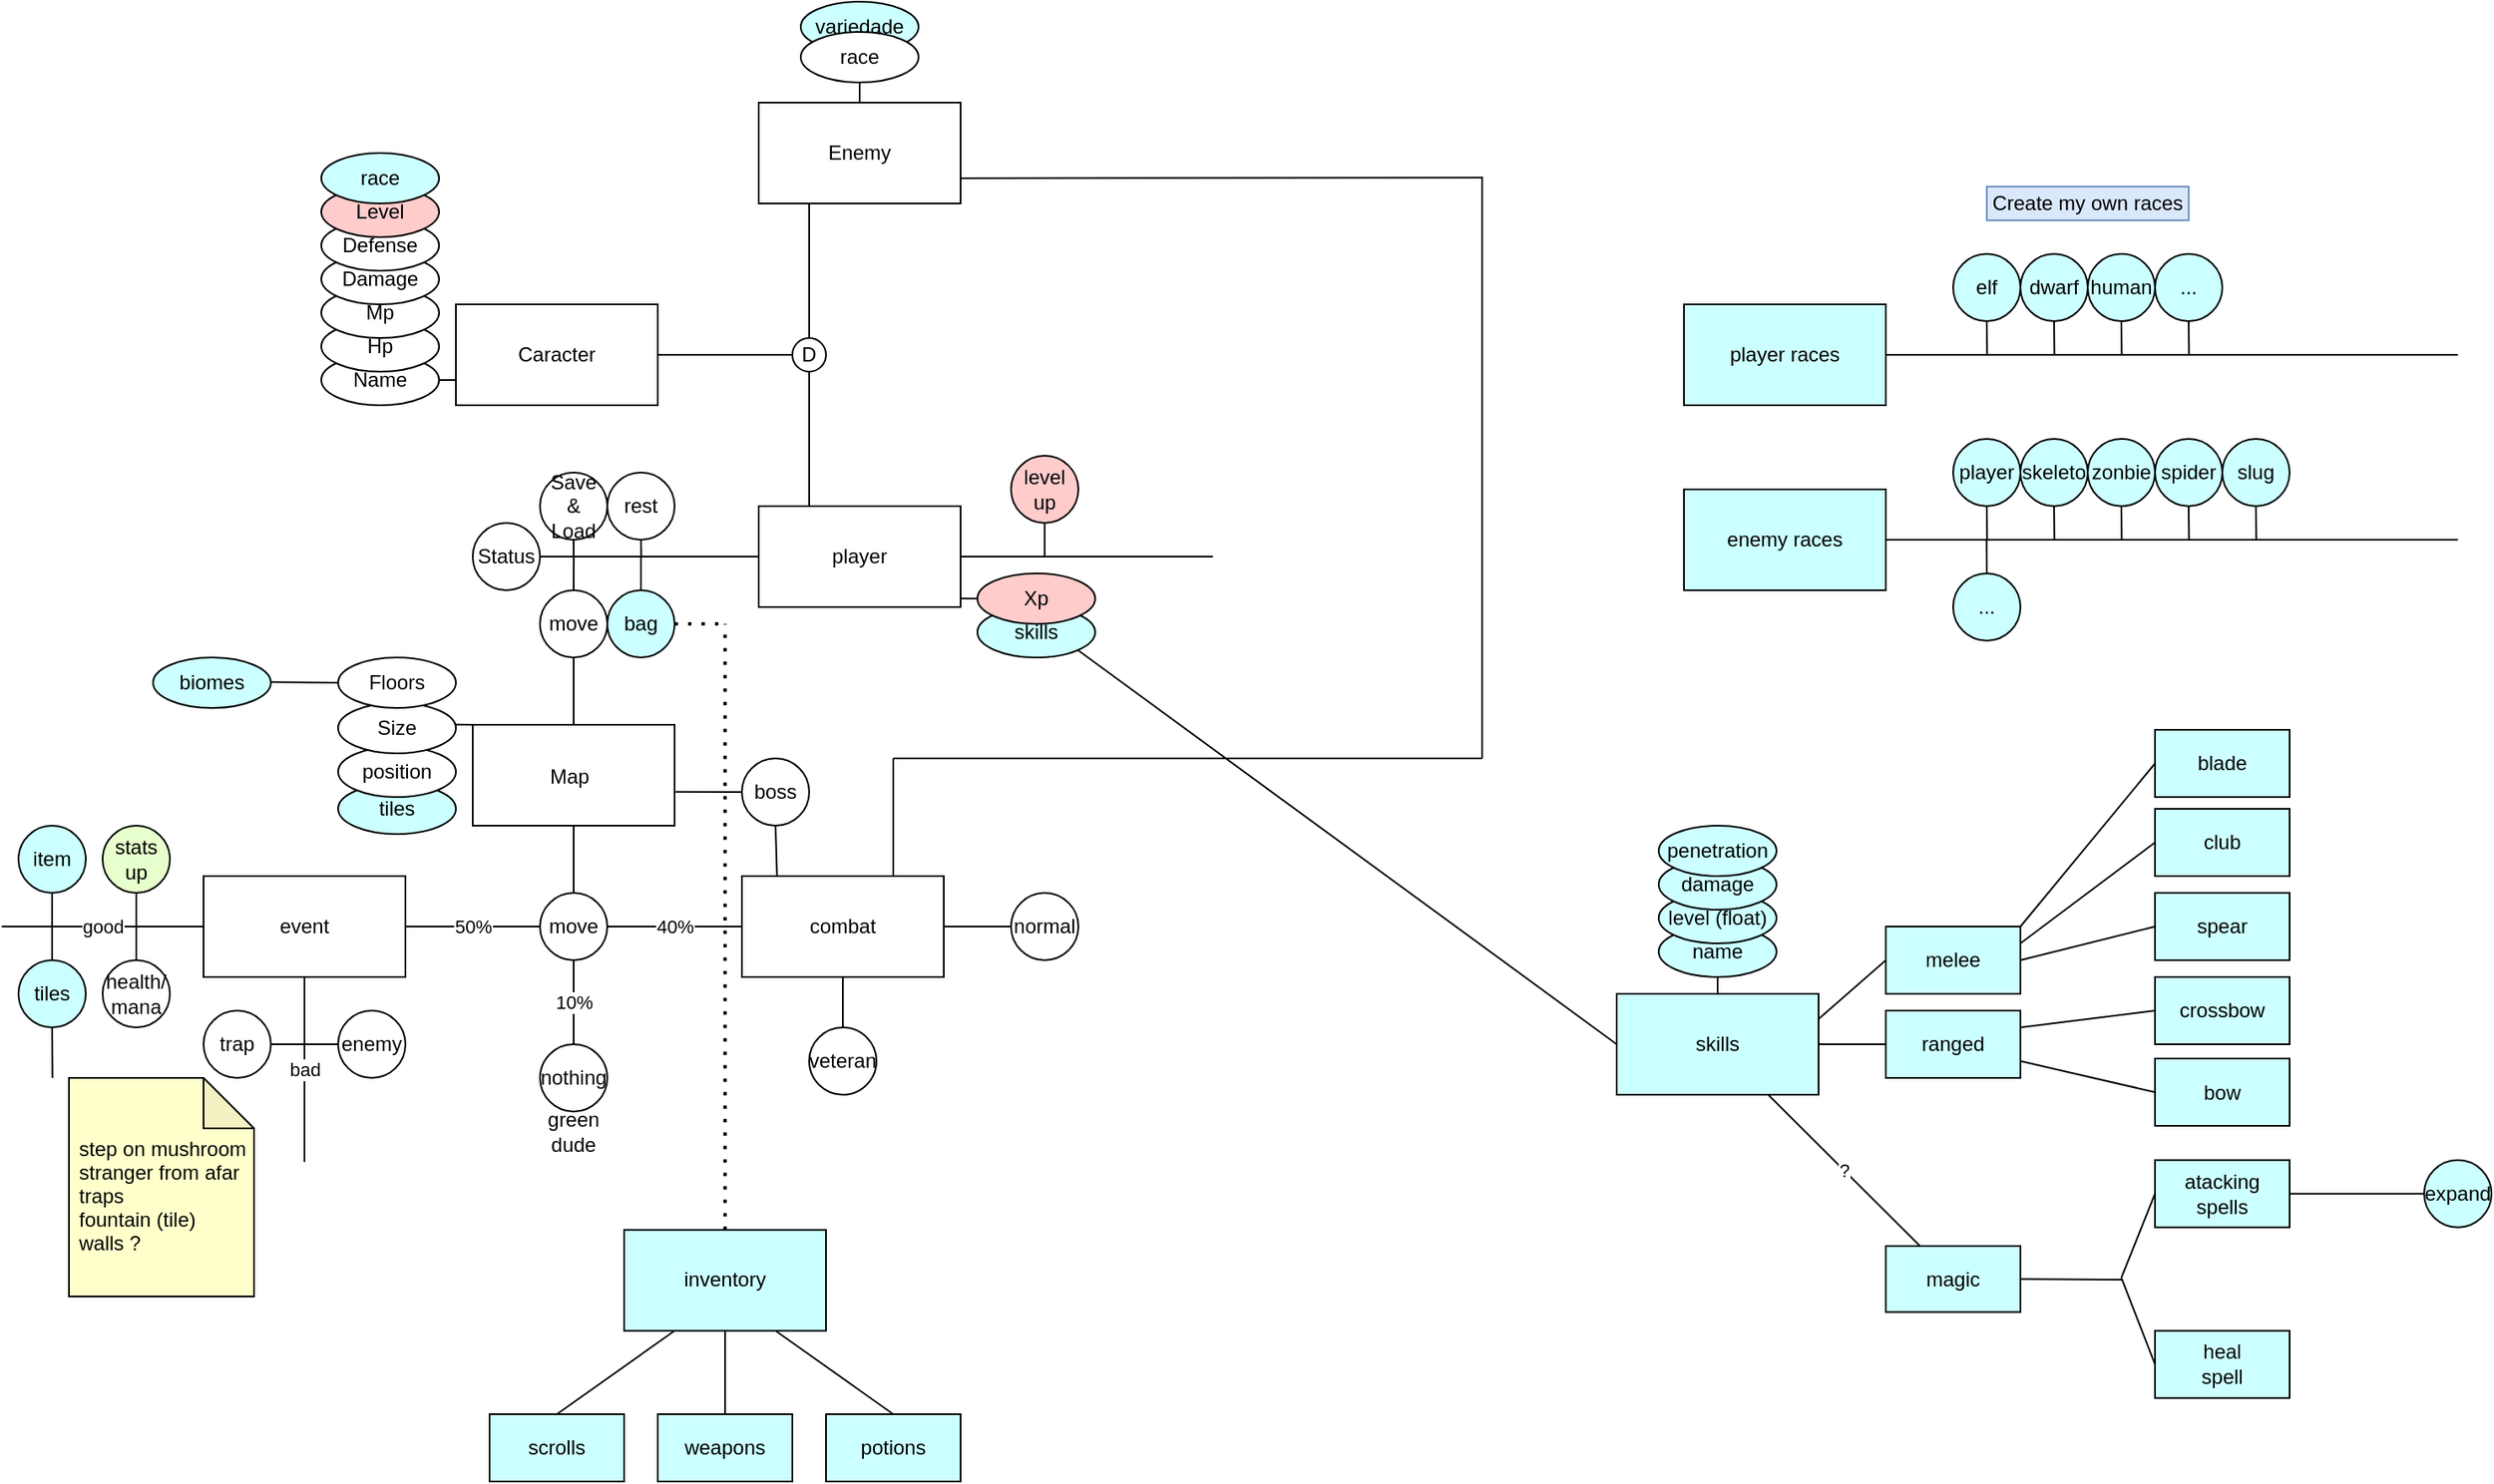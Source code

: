 <mxfile version="14.9.6" type="device"><diagram id="DXDhrIVLfLyt-nP1iU4v" name="Page-1"><mxGraphModel dx="1422" dy="794" grid="1" gridSize="10" guides="1" tooltips="1" connect="1" arrows="1" fold="1" page="1" pageScale="1" pageWidth="850" pageHeight="1100" math="0" shadow="0"><root><mxCell id="0"/><mxCell id="1" parent="0"/><mxCell id="WPtbxYlaDrLTV0jNUOUa-5" style="edgeStyle=none;orthogonalLoop=1;jettySize=auto;html=1;exitX=1;exitY=1;exitDx=0;exitDy=0;endArrow=none;entryX=0;entryY=0.5;entryDx=0;entryDy=0;" parent="1" source="DRmvNPacVwF-bQIL4E8d-129" target="WPtbxYlaDrLTV0jNUOUa-7" edge="1"><mxGeometry relative="1" as="geometry"><mxPoint x="960" y="680" as="targetPoint"/></mxGeometry></mxCell><mxCell id="DRmvNPacVwF-bQIL4E8d-129" value="skills" style="ellipse;whiteSpace=wrap;html=1;fillColor=#CCFFFF;" parent="1" vertex="1"><mxGeometry x="580" y="390" width="70" height="30" as="geometry"/></mxCell><mxCell id="DRmvNPacVwF-bQIL4E8d-124" value="variedade" style="ellipse;whiteSpace=wrap;html=1;fillColor=#CCFFFF;" parent="1" vertex="1"><mxGeometry x="475" y="30" width="70" height="30" as="geometry"/></mxCell><mxCell id="DRmvNPacVwF-bQIL4E8d-110" value="tiles" style="ellipse;whiteSpace=wrap;html=1;fillColor=#CCFFFF;" parent="1" vertex="1"><mxGeometry x="200" y="495" width="70" height="30" as="geometry"/></mxCell><mxCell id="DRmvNPacVwF-bQIL4E8d-126" value="" style="edgeStyle=none;orthogonalLoop=1;jettySize=auto;html=1;endArrow=none;" parent="1" source="DRmvNPacVwF-bQIL4E8d-109" edge="1"><mxGeometry relative="1" as="geometry"><mxPoint x="380" y="360" as="targetPoint"/></mxGeometry></mxCell><mxCell id="DRmvNPacVwF-bQIL4E8d-109" value="bag" style="ellipse;whiteSpace=wrap;html=1;fillColor=#CCFFFF;" parent="1" vertex="1"><mxGeometry x="360" y="380" width="40" height="40" as="geometry"/></mxCell><mxCell id="DRmvNPacVwF-bQIL4E8d-70" value="position" style="ellipse;whiteSpace=wrap;html=1;" parent="1" vertex="1"><mxGeometry x="200" y="473" width="70" height="30" as="geometry"/></mxCell><mxCell id="DRmvNPacVwF-bQIL4E8d-9" style="edgeStyle=none;orthogonalLoop=1;jettySize=auto;html=1;exitX=1;exitY=0.5;exitDx=0;exitDy=0;entryX=0;entryY=0.75;entryDx=0;entryDy=0;endArrow=none;" parent="1" source="DRmvNPacVwF-bQIL4E8d-4" edge="1"><mxGeometry relative="1" as="geometry"><mxPoint x="270" y="255" as="targetPoint"/></mxGeometry></mxCell><mxCell id="DRmvNPacVwF-bQIL4E8d-4" value="Name" style="ellipse;whiteSpace=wrap;html=1;" parent="1" vertex="1"><mxGeometry x="190" y="240" width="70" height="30" as="geometry"/></mxCell><mxCell id="DRmvNPacVwF-bQIL4E8d-11" value="Hp" style="ellipse;whiteSpace=wrap;html=1;" parent="1" vertex="1"><mxGeometry x="190" y="220" width="70" height="30" as="geometry"/></mxCell><mxCell id="DRmvNPacVwF-bQIL4E8d-13" value="Mp" style="ellipse;whiteSpace=wrap;html=1;" parent="1" vertex="1"><mxGeometry x="190" y="200" width="70" height="30" as="geometry"/></mxCell><mxCell id="DRmvNPacVwF-bQIL4E8d-17" value="Damage" style="ellipse;whiteSpace=wrap;html=1;" parent="1" vertex="1"><mxGeometry x="190" y="180" width="70" height="30" as="geometry"/></mxCell><mxCell id="DRmvNPacVwF-bQIL4E8d-25" style="edgeStyle=none;orthogonalLoop=1;jettySize=auto;html=1;exitX=1;exitY=0.5;exitDx=0;exitDy=0;endArrow=none;entryX=0;entryY=0.5;entryDx=0;entryDy=0;" parent="1" target="DRmvNPacVwF-bQIL4E8d-26" edge="1"><mxGeometry relative="1" as="geometry"><mxPoint x="480" y="240" as="targetPoint"/><mxPoint x="390" y="240" as="sourcePoint"/></mxGeometry></mxCell><mxCell id="DRmvNPacVwF-bQIL4E8d-27" style="edgeStyle=none;orthogonalLoop=1;jettySize=auto;html=1;exitX=0.5;exitY=1;exitDx=0;exitDy=0;entryX=0.25;entryY=0;entryDx=0;entryDy=0;endArrow=none;" parent="1" source="DRmvNPacVwF-bQIL4E8d-26" edge="1"><mxGeometry relative="1" as="geometry"><mxPoint x="480" y="330" as="targetPoint"/></mxGeometry></mxCell><mxCell id="DRmvNPacVwF-bQIL4E8d-28" style="edgeStyle=none;orthogonalLoop=1;jettySize=auto;html=1;exitX=0.5;exitY=0;exitDx=0;exitDy=0;entryX=0.25;entryY=1;entryDx=0;entryDy=0;endArrow=none;" parent="1" source="DRmvNPacVwF-bQIL4E8d-26" edge="1"><mxGeometry relative="1" as="geometry"><mxPoint x="480" y="150" as="targetPoint"/></mxGeometry></mxCell><mxCell id="DRmvNPacVwF-bQIL4E8d-26" value="D" style="ellipse;whiteSpace=wrap;html=1;" parent="1" vertex="1"><mxGeometry x="470" y="230" width="20" height="20" as="geometry"/></mxCell><mxCell id="DRmvNPacVwF-bQIL4E8d-43" style="edgeStyle=none;orthogonalLoop=1;jettySize=auto;html=1;exitX=0;exitY=0;exitDx=0;exitDy=0;entryX=0.996;entryY=0.463;entryDx=0;entryDy=0;entryPerimeter=0;endArrow=none;" parent="1" source="DRmvNPacVwF-bQIL4E8d-30" edge="1"><mxGeometry relative="1" as="geometry"><mxPoint x="269.72" y="459.89" as="targetPoint"/></mxGeometry></mxCell><mxCell id="DRmvNPacVwF-bQIL4E8d-30" value="" style="rounded=0;whiteSpace=wrap;html=1;" parent="1" vertex="1"><mxGeometry x="280" y="460" width="120" height="60" as="geometry"/></mxCell><mxCell id="DRmvNPacVwF-bQIL4E8d-31" value="Map" style="text;strokeColor=none;fillColor=none;align=left;verticalAlign=top;spacingLeft=4;spacingRight=4;overflow=hidden;rotatable=0;points=[[0,0.5],[1,0.5]];portConstraint=eastwest;" parent="1" vertex="1"><mxGeometry x="320" y="477" width="40" height="26" as="geometry"/></mxCell><mxCell id="DRmvNPacVwF-bQIL4E8d-48" style="edgeStyle=none;orthogonalLoop=1;jettySize=auto;html=1;exitX=1;exitY=0.5;exitDx=0;exitDy=0;entryX=0;entryY=0.5;entryDx=0;entryDy=0;endArrow=none;" parent="1" edge="1"><mxGeometry relative="1" as="geometry"><mxPoint x="320" y="360" as="sourcePoint"/><mxPoint x="450" y="360" as="targetPoint"/></mxGeometry></mxCell><mxCell id="DRmvNPacVwF-bQIL4E8d-53" style="edgeStyle=none;orthogonalLoop=1;jettySize=auto;html=1;exitX=0.5;exitY=1;exitDx=0;exitDy=0;endArrow=none;" parent="1" source="DRmvNPacVwF-bQIL4E8d-52" edge="1"><mxGeometry relative="1" as="geometry"><mxPoint x="339.977" y="360" as="targetPoint"/></mxGeometry></mxCell><mxCell id="DRmvNPacVwF-bQIL4E8d-52" value="Save &amp;amp; Load" style="ellipse;whiteSpace=wrap;html=1;aspect=fixed;" parent="1" vertex="1"><mxGeometry x="320" y="310" width="40" height="40" as="geometry"/></mxCell><mxCell id="DRmvNPacVwF-bQIL4E8d-57" style="edgeStyle=none;orthogonalLoop=1;jettySize=auto;html=1;exitX=0.5;exitY=1;exitDx=0;exitDy=0;endArrow=none;" parent="1" source="DRmvNPacVwF-bQIL4E8d-55" edge="1"><mxGeometry relative="1" as="geometry"><mxPoint x="380.2" y="360" as="targetPoint"/></mxGeometry></mxCell><mxCell id="DRmvNPacVwF-bQIL4E8d-55" value="rest" style="ellipse;whiteSpace=wrap;html=1;aspect=fixed;" parent="1" vertex="1"><mxGeometry x="360" y="310" width="40" height="40" as="geometry"/></mxCell><mxCell id="DRmvNPacVwF-bQIL4E8d-58" value="Defense" style="ellipse;whiteSpace=wrap;html=1;" parent="1" vertex="1"><mxGeometry x="190" y="160" width="70" height="30" as="geometry"/></mxCell><mxCell id="DRmvNPacVwF-bQIL4E8d-62" value="Level" style="ellipse;whiteSpace=wrap;html=1;fillColor=#FFCCCC;" parent="1" vertex="1"><mxGeometry x="190" y="140" width="70" height="30" as="geometry"/></mxCell><mxCell id="DRmvNPacVwF-bQIL4E8d-63" value="Caracter" style="rounded=0;whiteSpace=wrap;html=1;" parent="1" vertex="1"><mxGeometry x="270" y="210" width="120" height="60" as="geometry"/></mxCell><mxCell id="DRmvNPacVwF-bQIL4E8d-105" style="edgeStyle=none;orthogonalLoop=1;jettySize=auto;html=1;exitX=1;exitY=0.75;exitDx=0;exitDy=0;endArrow=none;" parent="1" source="DRmvNPacVwF-bQIL4E8d-64" edge="1"><mxGeometry relative="1" as="geometry"><mxPoint x="880" y="134.667" as="targetPoint"/></mxGeometry></mxCell><mxCell id="DRmvNPacVwF-bQIL4E8d-64" value="Enemy" style="rounded=0;whiteSpace=wrap;html=1;" parent="1" vertex="1"><mxGeometry x="450" y="90" width="120" height="60" as="geometry"/></mxCell><mxCell id="DRmvNPacVwF-bQIL4E8d-75" style="edgeStyle=none;orthogonalLoop=1;jettySize=auto;html=1;exitX=1;exitY=0.5;exitDx=0;exitDy=0;endArrow=none;" parent="1" source="DRmvNPacVwF-bQIL4E8d-65" edge="1"><mxGeometry relative="1" as="geometry"><mxPoint x="720" y="359.98" as="targetPoint"/></mxGeometry></mxCell><mxCell id="DRmvNPacVwF-bQIL4E8d-65" value="player" style="rounded=0;whiteSpace=wrap;html=1;" parent="1" vertex="1"><mxGeometry x="450" y="330" width="120" height="60" as="geometry"/></mxCell><mxCell id="DRmvNPacVwF-bQIL4E8d-74" style="edgeStyle=none;orthogonalLoop=1;jettySize=auto;html=1;exitX=0;exitY=0.5;exitDx=0;exitDy=0;entryX=0.997;entryY=0.914;entryDx=0;entryDy=0;entryPerimeter=0;endArrow=none;" parent="1" source="DRmvNPacVwF-bQIL4E8d-66" target="DRmvNPacVwF-bQIL4E8d-65" edge="1"><mxGeometry relative="1" as="geometry"/></mxCell><mxCell id="DRmvNPacVwF-bQIL4E8d-66" value="Xp" style="ellipse;whiteSpace=wrap;html=1;fillColor=#FFCCCC;" parent="1" vertex="1"><mxGeometry x="580" y="370" width="70" height="30" as="geometry"/></mxCell><mxCell id="DRmvNPacVwF-bQIL4E8d-67" value="Status" style="ellipse;whiteSpace=wrap;html=1;aspect=fixed;" parent="1" vertex="1"><mxGeometry x="280" y="340" width="40" height="40" as="geometry"/></mxCell><mxCell id="DRmvNPacVwF-bQIL4E8d-68" value="Size" style="ellipse;whiteSpace=wrap;html=1;" parent="1" vertex="1"><mxGeometry x="200" y="447" width="70" height="30" as="geometry"/></mxCell><mxCell id="DRmvNPacVwF-bQIL4E8d-127" style="edgeStyle=none;orthogonalLoop=1;jettySize=auto;html=1;exitX=0;exitY=0.5;exitDx=0;exitDy=0;endArrow=none;" parent="1" source="DRmvNPacVwF-bQIL4E8d-69" edge="1"><mxGeometry relative="1" as="geometry"><mxPoint x="160" y="434.667" as="targetPoint"/></mxGeometry></mxCell><mxCell id="DRmvNPacVwF-bQIL4E8d-69" value="Floors&lt;span style=&quot;color: rgba(0 , 0 , 0 , 0) ; font-family: monospace ; font-size: 0px&quot;&gt;%3CmxGraphModel%3E%3Croot%3E%3CmxCell%20id%3D%220%22%2F%3E%3CmxCell%20id%3D%221%22%20parent%3D%220%22%2F%3E%3CmxCell%20id%3D%222%22%20value%3D%22Size%22%20style%3D%22ellipse%3BwhiteSpace%3Dwrap%3Bhtml%3D1%3B%22%20vertex%3D%221%22%20parent%3D%221%22%3E%3CmxGeometry%20x%3D%22330%22%20y%3D%22517%22%20width%3D%2270%22%20height%3D%2230%22%20as%3D%22geometry%22%2F%3E%3C%2FmxCell%3E%3C%2Froot%3E%3C%2FmxGraphModel%3E&lt;/span&gt;" style="ellipse;whiteSpace=wrap;html=1;" parent="1" vertex="1"><mxGeometry x="200" y="420" width="70" height="30" as="geometry"/></mxCell><mxCell id="DRmvNPacVwF-bQIL4E8d-73" style="edgeStyle=none;orthogonalLoop=1;jettySize=auto;html=1;exitX=0.5;exitY=1;exitDx=0;exitDy=0;endArrow=none;" parent="1" source="DRmvNPacVwF-bQIL4E8d-71" edge="1"><mxGeometry relative="1" as="geometry"><mxPoint x="620" y="360" as="targetPoint"/></mxGeometry></mxCell><mxCell id="DRmvNPacVwF-bQIL4E8d-71" value="level up" style="ellipse;whiteSpace=wrap;html=1;aspect=fixed;fillColor=#FFCCCC;" parent="1" vertex="1"><mxGeometry x="600" y="300" width="40" height="40" as="geometry"/></mxCell><mxCell id="DRmvNPacVwF-bQIL4E8d-77" style="edgeStyle=none;orthogonalLoop=1;jettySize=auto;html=1;exitX=0.5;exitY=0;exitDx=0;exitDy=0;endArrow=none;" parent="1" source="DRmvNPacVwF-bQIL4E8d-76" edge="1"><mxGeometry relative="1" as="geometry"><mxPoint x="340.065" y="360.0" as="targetPoint"/></mxGeometry></mxCell><mxCell id="DRmvNPacVwF-bQIL4E8d-78" style="edgeStyle=none;orthogonalLoop=1;jettySize=auto;html=1;exitX=0.5;exitY=1;exitDx=0;exitDy=0;entryX=0.5;entryY=0;entryDx=0;entryDy=0;endArrow=none;" parent="1" source="DRmvNPacVwF-bQIL4E8d-76" target="DRmvNPacVwF-bQIL4E8d-30" edge="1"><mxGeometry relative="1" as="geometry"/></mxCell><mxCell id="DRmvNPacVwF-bQIL4E8d-76" value="move" style="ellipse;whiteSpace=wrap;html=1;aspect=fixed;" parent="1" vertex="1"><mxGeometry x="320" y="380" width="40" height="40" as="geometry"/></mxCell><mxCell id="DRmvNPacVwF-bQIL4E8d-81" style="edgeStyle=none;orthogonalLoop=1;jettySize=auto;html=1;exitX=0.5;exitY=0;exitDx=0;exitDy=0;entryX=0.5;entryY=1;entryDx=0;entryDy=0;endArrow=none;" parent="1" source="DRmvNPacVwF-bQIL4E8d-79" target="DRmvNPacVwF-bQIL4E8d-30" edge="1"><mxGeometry relative="1" as="geometry"/></mxCell><mxCell id="DRmvNPacVwF-bQIL4E8d-82" value="50%" style="edgeStyle=none;orthogonalLoop=1;jettySize=auto;html=1;exitX=0;exitY=0.5;exitDx=0;exitDy=0;endArrow=none;" parent="1" source="DRmvNPacVwF-bQIL4E8d-79" target="DRmvNPacVwF-bQIL4E8d-83" edge="1"><mxGeometry relative="1" as="geometry"><mxPoint x="240.0" y="580.095" as="targetPoint"/></mxGeometry></mxCell><mxCell id="DRmvNPacVwF-bQIL4E8d-85" value="40%" style="edgeStyle=none;orthogonalLoop=1;jettySize=auto;html=1;exitX=1;exitY=0.5;exitDx=0;exitDy=0;entryX=0;entryY=0.5;entryDx=0;entryDy=0;endArrow=none;" parent="1" source="DRmvNPacVwF-bQIL4E8d-79" target="DRmvNPacVwF-bQIL4E8d-84" edge="1"><mxGeometry relative="1" as="geometry"/></mxCell><mxCell id="DRmvNPacVwF-bQIL4E8d-79" value="move" style="ellipse;whiteSpace=wrap;html=1;aspect=fixed;" parent="1" vertex="1"><mxGeometry x="320" y="560" width="40" height="40" as="geometry"/></mxCell><mxCell id="DRmvNPacVwF-bQIL4E8d-87" value="good" style="edgeStyle=none;orthogonalLoop=1;jettySize=auto;html=1;exitX=0;exitY=0.5;exitDx=0;exitDy=0;endArrow=none;" parent="1" source="DRmvNPacVwF-bQIL4E8d-83" edge="1"><mxGeometry relative="1" as="geometry"><mxPoint y="580" as="targetPoint"/></mxGeometry></mxCell><mxCell id="DRmvNPacVwF-bQIL4E8d-88" value="bad" style="edgeStyle=none;orthogonalLoop=1;jettySize=auto;html=1;exitX=0.5;exitY=1;exitDx=0;exitDy=0;endArrow=none;" parent="1" source="DRmvNPacVwF-bQIL4E8d-83" edge="1"><mxGeometry relative="1" as="geometry"><mxPoint x="180" y="720" as="targetPoint"/></mxGeometry></mxCell><mxCell id="DRmvNPacVwF-bQIL4E8d-83" value="event" style="rounded=0;whiteSpace=wrap;html=1;" parent="1" vertex="1"><mxGeometry x="120.0" y="549.995" width="120" height="60" as="geometry"/></mxCell><mxCell id="DRmvNPacVwF-bQIL4E8d-106" style="edgeStyle=none;orthogonalLoop=1;jettySize=auto;html=1;exitX=0.75;exitY=0;exitDx=0;exitDy=0;endArrow=none;" parent="1" source="DRmvNPacVwF-bQIL4E8d-84" edge="1"><mxGeometry relative="1" as="geometry"><mxPoint x="530" y="480" as="targetPoint"/></mxGeometry></mxCell><mxCell id="DRmvNPacVwF-bQIL4E8d-84" value="combat" style="rounded=0;whiteSpace=wrap;html=1;" parent="1" vertex="1"><mxGeometry x="440" y="550" width="120" height="60" as="geometry"/></mxCell><mxCell id="DRmvNPacVwF-bQIL4E8d-89" style="edgeStyle=none;orthogonalLoop=1;jettySize=auto;html=1;exitX=0.5;exitY=1;exitDx=0;exitDy=0;endArrow=none;" parent="1" source="DRmvNPacVwF-bQIL4E8d-86" edge="1"><mxGeometry relative="1" as="geometry"><mxPoint x="80" y="580" as="targetPoint"/></mxGeometry></mxCell><mxCell id="DRmvNPacVwF-bQIL4E8d-86" value="stats up" style="ellipse;whiteSpace=wrap;html=1;aspect=fixed;fillColor=#E6FFCC;" parent="1" vertex="1"><mxGeometry x="60" y="520" width="40" height="40" as="geometry"/></mxCell><mxCell id="DRmvNPacVwF-bQIL4E8d-91" style="edgeStyle=none;orthogonalLoop=1;jettySize=auto;html=1;exitX=1;exitY=0.5;exitDx=0;exitDy=0;endArrow=none;" parent="1" source="DRmvNPacVwF-bQIL4E8d-90" edge="1"><mxGeometry relative="1" as="geometry"><mxPoint x="180" y="650" as="targetPoint"/></mxGeometry></mxCell><mxCell id="DRmvNPacVwF-bQIL4E8d-90" value="trap" style="ellipse;whiteSpace=wrap;html=1;aspect=fixed;" parent="1" vertex="1"><mxGeometry x="120" y="630" width="40" height="40" as="geometry"/></mxCell><mxCell id="DRmvNPacVwF-bQIL4E8d-93" value="" style="edgeStyle=none;orthogonalLoop=1;jettySize=auto;html=1;endArrow=none;" parent="1" source="DRmvNPacVwF-bQIL4E8d-92" target="DRmvNPacVwF-bQIL4E8d-90" edge="1"><mxGeometry relative="1" as="geometry"/></mxCell><mxCell id="DRmvNPacVwF-bQIL4E8d-92" value="enemy" style="ellipse;whiteSpace=wrap;html=1;aspect=fixed;" parent="1" vertex="1"><mxGeometry x="200" y="630" width="40" height="40" as="geometry"/></mxCell><mxCell id="DRmvNPacVwF-bQIL4E8d-98" value="" style="edgeStyle=none;orthogonalLoop=1;jettySize=auto;html=1;endArrow=none;" parent="1" source="DRmvNPacVwF-bQIL4E8d-97" target="DRmvNPacVwF-bQIL4E8d-86" edge="1"><mxGeometry relative="1" as="geometry"/></mxCell><mxCell id="DRmvNPacVwF-bQIL4E8d-97" value="health/ mana" style="ellipse;whiteSpace=wrap;html=1;aspect=fixed;" parent="1" vertex="1"><mxGeometry x="60" y="600" width="40" height="40" as="geometry"/></mxCell><mxCell id="DRmvNPacVwF-bQIL4E8d-100" value="" style="edgeStyle=none;orthogonalLoop=1;jettySize=auto;html=1;endArrow=none;" parent="1" source="DRmvNPacVwF-bQIL4E8d-99" target="DRmvNPacVwF-bQIL4E8d-84" edge="1"><mxGeometry relative="1" as="geometry"/></mxCell><mxCell id="DRmvNPacVwF-bQIL4E8d-99" value="normal" style="ellipse;whiteSpace=wrap;html=1;aspect=fixed;" parent="1" vertex="1"><mxGeometry x="600" y="560" width="40" height="40" as="geometry"/></mxCell><mxCell id="DRmvNPacVwF-bQIL4E8d-102" value="" style="edgeStyle=none;orthogonalLoop=1;jettySize=auto;html=1;endArrow=none;" parent="1" source="DRmvNPacVwF-bQIL4E8d-101" target="DRmvNPacVwF-bQIL4E8d-84" edge="1"><mxGeometry relative="1" as="geometry"/></mxCell><mxCell id="DRmvNPacVwF-bQIL4E8d-101" value="veteran" style="ellipse;whiteSpace=wrap;html=1;aspect=fixed;" parent="1" vertex="1"><mxGeometry x="480" y="640" width="40" height="40" as="geometry"/></mxCell><mxCell id="DRmvNPacVwF-bQIL4E8d-104" value="" style="edgeStyle=none;orthogonalLoop=1;jettySize=auto;html=1;endArrow=none;entryX=1.005;entryY=0.664;entryDx=0;entryDy=0;entryPerimeter=0;" parent="1" source="DRmvNPacVwF-bQIL4E8d-103" target="DRmvNPacVwF-bQIL4E8d-30" edge="1"><mxGeometry relative="1" as="geometry"/></mxCell><mxCell id="DRmvNPacVwF-bQIL4E8d-123" style="edgeStyle=none;orthogonalLoop=1;jettySize=auto;html=1;exitX=0.5;exitY=1;exitDx=0;exitDy=0;entryX=0.174;entryY=0.008;entryDx=0;entryDy=0;entryPerimeter=0;endArrow=none;" parent="1" source="DRmvNPacVwF-bQIL4E8d-103" target="DRmvNPacVwF-bQIL4E8d-84" edge="1"><mxGeometry relative="1" as="geometry"/></mxCell><mxCell id="DRmvNPacVwF-bQIL4E8d-103" value="boss" style="ellipse;whiteSpace=wrap;html=1;aspect=fixed;" parent="1" vertex="1"><mxGeometry x="440" y="480" width="40" height="40" as="geometry"/></mxCell><mxCell id="DRmvNPacVwF-bQIL4E8d-107" style="edgeStyle=none;orthogonalLoop=1;jettySize=auto;html=1;endArrow=none;" parent="1" edge="1"><mxGeometry relative="1" as="geometry"><mxPoint x="530" y="480" as="targetPoint"/><mxPoint x="880" y="480" as="sourcePoint"/></mxGeometry></mxCell><mxCell id="DRmvNPacVwF-bQIL4E8d-108" value="" style="endArrow=none;html=1;" parent="1" edge="1"><mxGeometry width="50" height="50" relative="1" as="geometry"><mxPoint x="880" y="480" as="sourcePoint"/><mxPoint x="880" y="134" as="targetPoint"/></mxGeometry></mxCell><mxCell id="DRmvNPacVwF-bQIL4E8d-112" value="" style="edgeStyle=none;orthogonalLoop=1;jettySize=auto;html=1;endArrow=none;" parent="1" source="DRmvNPacVwF-bQIL4E8d-111" target="DRmvNPacVwF-bQIL4E8d-64" edge="1"><mxGeometry relative="1" as="geometry"/></mxCell><mxCell id="DRmvNPacVwF-bQIL4E8d-111" value="race" style="ellipse;whiteSpace=wrap;html=1;" parent="1" vertex="1"><mxGeometry x="475" y="48" width="70" height="30" as="geometry"/></mxCell><mxCell id="DRmvNPacVwF-bQIL4E8d-114" value="race" style="ellipse;whiteSpace=wrap;html=1;fillColor=#CCFFFF;" parent="1" vertex="1"><mxGeometry x="190" y="120" width="70" height="30" as="geometry"/></mxCell><mxCell id="DRmvNPacVwF-bQIL4E8d-116" style="edgeStyle=none;orthogonalLoop=1;jettySize=auto;html=1;exitX=0.5;exitY=1;exitDx=0;exitDy=0;endArrow=none;" parent="1" source="DRmvNPacVwF-bQIL4E8d-115" edge="1"><mxGeometry relative="1" as="geometry"><mxPoint x="29.952" y="580" as="targetPoint"/></mxGeometry></mxCell><mxCell id="DRmvNPacVwF-bQIL4E8d-115" value="item" style="ellipse;whiteSpace=wrap;html=1;aspect=fixed;fillColor=#CCFFFF;" parent="1" vertex="1"><mxGeometry x="10" y="520" width="40" height="40" as="geometry"/></mxCell><mxCell id="DRmvNPacVwF-bQIL4E8d-118" value="" style="edgeStyle=none;orthogonalLoop=1;jettySize=auto;html=1;endArrow=none;" parent="1" source="DRmvNPacVwF-bQIL4E8d-117" target="DRmvNPacVwF-bQIL4E8d-115" edge="1"><mxGeometry relative="1" as="geometry"/></mxCell><mxCell id="DRmvNPacVwF-bQIL4E8d-119" style="edgeStyle=none;orthogonalLoop=1;jettySize=auto;html=1;exitX=0.5;exitY=1;exitDx=0;exitDy=0;endArrow=none;" parent="1" source="DRmvNPacVwF-bQIL4E8d-117" edge="1"><mxGeometry relative="1" as="geometry"><mxPoint x="30.207" y="670" as="targetPoint"/></mxGeometry></mxCell><mxCell id="DRmvNPacVwF-bQIL4E8d-117" value="tiles" style="ellipse;whiteSpace=wrap;html=1;aspect=fixed;fillColor=#CCFFFF;" parent="1" vertex="1"><mxGeometry x="10" y="600" width="40" height="40" as="geometry"/></mxCell><mxCell id="DRmvNPacVwF-bQIL4E8d-122" value="10%" style="edgeStyle=none;orthogonalLoop=1;jettySize=auto;html=1;endArrow=none;exitX=0.5;exitY=0;exitDx=0;exitDy=0;" parent="1" source="DRmvNPacVwF-bQIL4E8d-121" target="DRmvNPacVwF-bQIL4E8d-79" edge="1"><mxGeometry relative="1" as="geometry"><mxPoint x="360" y="640" as="sourcePoint"/></mxGeometry></mxCell><mxCell id="DRmvNPacVwF-bQIL4E8d-121" value="nothing" style="ellipse;whiteSpace=wrap;html=1;aspect=fixed;" parent="1" vertex="1"><mxGeometry x="320" y="650" width="40" height="40" as="geometry"/></mxCell><mxCell id="DRmvNPacVwF-bQIL4E8d-128" value="biomes" style="ellipse;whiteSpace=wrap;html=1;fillColor=#CCFFFF;" parent="1" vertex="1"><mxGeometry x="90" y="420" width="70" height="30" as="geometry"/></mxCell><mxCell id="DRmvNPacVwF-bQIL4E8d-131" style="edgeStyle=none;orthogonalLoop=1;jettySize=auto;html=1;exitX=1;exitY=0.5;exitDx=0;exitDy=0;endArrow=none;fillColor=#CCFFFF;" parent="1" source="DRmvNPacVwF-bQIL4E8d-130" edge="1"><mxGeometry relative="1" as="geometry"><mxPoint x="1460" y="240" as="targetPoint"/></mxGeometry></mxCell><mxCell id="DRmvNPacVwF-bQIL4E8d-130" value="player races" style="rounded=0;whiteSpace=wrap;html=1;fillColor=#CCFFFF;" parent="1" vertex="1"><mxGeometry x="1000" y="210" width="120" height="60" as="geometry"/></mxCell><mxCell id="DRmvNPacVwF-bQIL4E8d-133" style="edgeStyle=none;orthogonalLoop=1;jettySize=auto;html=1;exitX=0.5;exitY=1;exitDx=0;exitDy=0;endArrow=none;fillColor=#CCFFFF;" parent="1" source="DRmvNPacVwF-bQIL4E8d-132" edge="1"><mxGeometry relative="1" as="geometry"><mxPoint x="1180.2" y="240" as="targetPoint"/></mxGeometry></mxCell><mxCell id="DRmvNPacVwF-bQIL4E8d-132" value="elf" style="ellipse;whiteSpace=wrap;html=1;aspect=fixed;fillColor=#CCFFFF;" parent="1" vertex="1"><mxGeometry x="1160" y="180" width="40" height="40" as="geometry"/></mxCell><mxCell id="DRmvNPacVwF-bQIL4E8d-134" style="edgeStyle=none;orthogonalLoop=1;jettySize=auto;html=1;exitX=0.5;exitY=1;exitDx=0;exitDy=0;endArrow=none;fillColor=#CCFFFF;" parent="1" source="DRmvNPacVwF-bQIL4E8d-135" edge="1"><mxGeometry relative="1" as="geometry"><mxPoint x="1220.2" y="240" as="targetPoint"/></mxGeometry></mxCell><mxCell id="DRmvNPacVwF-bQIL4E8d-135" value="dwarf" style="ellipse;whiteSpace=wrap;html=1;aspect=fixed;fillColor=#CCFFFF;" parent="1" vertex="1"><mxGeometry x="1200" y="180" width="40" height="40" as="geometry"/></mxCell><mxCell id="DRmvNPacVwF-bQIL4E8d-136" style="edgeStyle=none;orthogonalLoop=1;jettySize=auto;html=1;exitX=0.5;exitY=1;exitDx=0;exitDy=0;endArrow=none;fillColor=#CCFFFF;" parent="1" source="DRmvNPacVwF-bQIL4E8d-137" edge="1"><mxGeometry relative="1" as="geometry"><mxPoint x="1260.2" y="240" as="targetPoint"/></mxGeometry></mxCell><mxCell id="DRmvNPacVwF-bQIL4E8d-137" value="human" style="ellipse;whiteSpace=wrap;html=1;aspect=fixed;fillColor=#CCFFFF;" parent="1" vertex="1"><mxGeometry x="1240" y="180" width="40" height="40" as="geometry"/></mxCell><mxCell id="DRmvNPacVwF-bQIL4E8d-138" style="edgeStyle=none;orthogonalLoop=1;jettySize=auto;html=1;exitX=0.5;exitY=1;exitDx=0;exitDy=0;endArrow=none;fillColor=#CCFFFF;" parent="1" source="DRmvNPacVwF-bQIL4E8d-139" edge="1"><mxGeometry relative="1" as="geometry"><mxPoint x="1300.2" y="240" as="targetPoint"/></mxGeometry></mxCell><mxCell id="DRmvNPacVwF-bQIL4E8d-139" value="..." style="ellipse;whiteSpace=wrap;html=1;aspect=fixed;fillColor=#CCFFFF;" parent="1" vertex="1"><mxGeometry x="1280" y="180" width="40" height="40" as="geometry"/></mxCell><mxCell id="DRmvNPacVwF-bQIL4E8d-140" style="edgeStyle=none;orthogonalLoop=1;jettySize=auto;html=1;exitX=1;exitY=0.5;exitDx=0;exitDy=0;endArrow=none;fillColor=#CCFFFF;" parent="1" source="DRmvNPacVwF-bQIL4E8d-141" edge="1"><mxGeometry relative="1" as="geometry"><mxPoint x="1460" y="350" as="targetPoint"/></mxGeometry></mxCell><mxCell id="DRmvNPacVwF-bQIL4E8d-141" value="enemy races" style="rounded=0;whiteSpace=wrap;html=1;fillColor=#CCFFFF;" parent="1" vertex="1"><mxGeometry x="1000" y="320" width="120" height="60" as="geometry"/></mxCell><mxCell id="DRmvNPacVwF-bQIL4E8d-142" style="edgeStyle=none;orthogonalLoop=1;jettySize=auto;html=1;exitX=0.5;exitY=1;exitDx=0;exitDy=0;endArrow=none;fillColor=#CCFFFF;" parent="1" source="DRmvNPacVwF-bQIL4E8d-143" edge="1"><mxGeometry relative="1" as="geometry"><mxPoint x="1180.2" y="350" as="targetPoint"/></mxGeometry></mxCell><mxCell id="DRmvNPacVwF-bQIL4E8d-143" value="player" style="ellipse;whiteSpace=wrap;html=1;aspect=fixed;fillColor=#CCFFFF;" parent="1" vertex="1"><mxGeometry x="1160" y="290" width="40" height="40" as="geometry"/></mxCell><mxCell id="DRmvNPacVwF-bQIL4E8d-144" style="edgeStyle=none;orthogonalLoop=1;jettySize=auto;html=1;exitX=0.5;exitY=1;exitDx=0;exitDy=0;endArrow=none;fillColor=#CCFFFF;" parent="1" source="DRmvNPacVwF-bQIL4E8d-145" edge="1"><mxGeometry relative="1" as="geometry"><mxPoint x="1220.2" y="350" as="targetPoint"/></mxGeometry></mxCell><mxCell id="DRmvNPacVwF-bQIL4E8d-145" value="skeleto" style="ellipse;whiteSpace=wrap;html=1;aspect=fixed;fillColor=#CCFFFF;" parent="1" vertex="1"><mxGeometry x="1200" y="290" width="40" height="40" as="geometry"/></mxCell><mxCell id="DRmvNPacVwF-bQIL4E8d-146" style="edgeStyle=none;orthogonalLoop=1;jettySize=auto;html=1;exitX=0.5;exitY=1;exitDx=0;exitDy=0;endArrow=none;fillColor=#CCFFFF;" parent="1" source="DRmvNPacVwF-bQIL4E8d-147" edge="1"><mxGeometry relative="1" as="geometry"><mxPoint x="1260.2" y="350" as="targetPoint"/></mxGeometry></mxCell><mxCell id="DRmvNPacVwF-bQIL4E8d-147" value="zonbie" style="ellipse;whiteSpace=wrap;html=1;aspect=fixed;fillColor=#CCFFFF;" parent="1" vertex="1"><mxGeometry x="1240" y="290" width="40" height="40" as="geometry"/></mxCell><mxCell id="DRmvNPacVwF-bQIL4E8d-148" style="edgeStyle=none;orthogonalLoop=1;jettySize=auto;html=1;exitX=0.5;exitY=1;exitDx=0;exitDy=0;endArrow=none;fillColor=#CCFFFF;" parent="1" source="DRmvNPacVwF-bQIL4E8d-149" edge="1"><mxGeometry relative="1" as="geometry"><mxPoint x="1300.2" y="350" as="targetPoint"/></mxGeometry></mxCell><mxCell id="DRmvNPacVwF-bQIL4E8d-149" value="spider" style="ellipse;whiteSpace=wrap;html=1;aspect=fixed;fillColor=#CCFFFF;" parent="1" vertex="1"><mxGeometry x="1280" y="290" width="40" height="40" as="geometry"/></mxCell><mxCell id="DRmvNPacVwF-bQIL4E8d-160" style="edgeStyle=none;orthogonalLoop=1;jettySize=auto;html=1;exitX=0.5;exitY=1;exitDx=0;exitDy=0;endArrow=none;fillColor=#CCFFFF;" parent="1" source="DRmvNPacVwF-bQIL4E8d-161" edge="1"><mxGeometry relative="1" as="geometry"><mxPoint x="1340.2" y="350" as="targetPoint"/></mxGeometry></mxCell><mxCell id="DRmvNPacVwF-bQIL4E8d-161" value="slug" style="ellipse;whiteSpace=wrap;html=1;aspect=fixed;fillColor=#CCFFFF;" parent="1" vertex="1"><mxGeometry x="1320" y="290" width="40" height="40" as="geometry"/></mxCell><mxCell id="DRmvNPacVwF-bQIL4E8d-164" style="edgeStyle=none;orthogonalLoop=1;jettySize=auto;html=1;exitX=0.5;exitY=0;exitDx=0;exitDy=0;endArrow=none;fillColor=#CCFFFF;" parent="1" source="DRmvNPacVwF-bQIL4E8d-163" edge="1"><mxGeometry relative="1" as="geometry"><mxPoint x="1179.862" y="350" as="targetPoint"/></mxGeometry></mxCell><mxCell id="DRmvNPacVwF-bQIL4E8d-163" value="..." style="ellipse;whiteSpace=wrap;html=1;aspect=fixed;fillColor=#CCFFFF;" parent="1" vertex="1"><mxGeometry x="1160" y="370" width="40" height="40" as="geometry"/></mxCell><mxCell id="WPtbxYlaDrLTV0jNUOUa-2" value="" style="shape=note;whiteSpace=wrap;html=1;backgroundOutline=1;darkOpacity=0.05;fillColor=#FFFFCC;" parent="1" vertex="1"><mxGeometry x="40" y="670" width="110" height="130" as="geometry"/></mxCell><mxCell id="WPtbxYlaDrLTV0jNUOUa-3" value="step on mushroom&#10;stranger from afar&#10;traps&#10;fountain (tile)&#10;walls ?&#10;" style="text;strokeColor=none;fillColor=none;align=left;verticalAlign=top;spacingLeft=4;spacingRight=4;overflow=hidden;rotatable=0;points=[[0,0.5],[1,0.5]];portConstraint=eastwest;" parent="1" vertex="1"><mxGeometry x="40" y="698.5" width="120" height="83" as="geometry"/></mxCell><mxCell id="WPtbxYlaDrLTV0jNUOUa-27" style="edgeStyle=none;orthogonalLoop=1;jettySize=auto;html=1;exitX=1;exitY=0.25;exitDx=0;exitDy=0;entryX=0;entryY=0.5;entryDx=0;entryDy=0;endArrow=none;fillColor=#CCFFFF;" parent="1" source="WPtbxYlaDrLTV0jNUOUa-7" target="WPtbxYlaDrLTV0jNUOUa-8" edge="1"><mxGeometry relative="1" as="geometry"/></mxCell><mxCell id="WPtbxYlaDrLTV0jNUOUa-28" style="edgeStyle=none;orthogonalLoop=1;jettySize=auto;html=1;exitX=1;exitY=0.5;exitDx=0;exitDy=0;entryX=0;entryY=0.5;entryDx=0;entryDy=0;endArrow=none;fillColor=#CCFFFF;" parent="1" source="WPtbxYlaDrLTV0jNUOUa-7" target="WPtbxYlaDrLTV0jNUOUa-9" edge="1"><mxGeometry relative="1" as="geometry"/></mxCell><mxCell id="WPtbxYlaDrLTV0jNUOUa-7" value="skills" style="rounded=0;whiteSpace=wrap;html=1;fillColor=#CCFFFF;" parent="1" vertex="1"><mxGeometry x="960" y="620" width="120" height="60" as="geometry"/></mxCell><mxCell id="WPtbxYlaDrLTV0jNUOUa-12" style="edgeStyle=none;orthogonalLoop=1;jettySize=auto;html=1;exitX=1;exitY=0;exitDx=0;exitDy=0;endArrow=none;entryX=0;entryY=0.5;entryDx=0;entryDy=0;fillColor=#CCFFFF;" parent="1" source="WPtbxYlaDrLTV0jNUOUa-8" target="WPtbxYlaDrLTV0jNUOUa-13" edge="1"><mxGeometry relative="1" as="geometry"><mxPoint x="1280" y="520" as="targetPoint"/></mxGeometry></mxCell><mxCell id="WPtbxYlaDrLTV0jNUOUa-15" style="edgeStyle=none;orthogonalLoop=1;jettySize=auto;html=1;exitX=1;exitY=0.25;exitDx=0;exitDy=0;entryX=0;entryY=0.5;entryDx=0;entryDy=0;endArrow=none;fillColor=#CCFFFF;" parent="1" source="WPtbxYlaDrLTV0jNUOUa-8" target="WPtbxYlaDrLTV0jNUOUa-14" edge="1"><mxGeometry relative="1" as="geometry"/></mxCell><mxCell id="WPtbxYlaDrLTV0jNUOUa-17" style="edgeStyle=none;orthogonalLoop=1;jettySize=auto;html=1;exitX=1;exitY=0.5;exitDx=0;exitDy=0;entryX=0;entryY=0.5;entryDx=0;entryDy=0;endArrow=none;fillColor=#CCFFFF;" parent="1" source="WPtbxYlaDrLTV0jNUOUa-8" target="WPtbxYlaDrLTV0jNUOUa-16" edge="1"><mxGeometry relative="1" as="geometry"/></mxCell><mxCell id="WPtbxYlaDrLTV0jNUOUa-8" value="melee" style="rounded=0;whiteSpace=wrap;html=1;fillColor=#CCFFFF;" parent="1" vertex="1"><mxGeometry x="1120" y="580" width="80" height="40" as="geometry"/></mxCell><mxCell id="WPtbxYlaDrLTV0jNUOUa-18" style="edgeStyle=none;orthogonalLoop=1;jettySize=auto;html=1;exitX=1;exitY=0.25;exitDx=0;exitDy=0;endArrow=none;entryX=0;entryY=0.5;entryDx=0;entryDy=0;fillColor=#CCFFFF;" parent="1" source="WPtbxYlaDrLTV0jNUOUa-9" target="WPtbxYlaDrLTV0jNUOUa-19" edge="1"><mxGeometry relative="1" as="geometry"><mxPoint x="1280" y="670" as="targetPoint"/></mxGeometry></mxCell><mxCell id="WPtbxYlaDrLTV0jNUOUa-9" value="ranged" style="rounded=0;whiteSpace=wrap;html=1;fillColor=#CCFFFF;" parent="1" vertex="1"><mxGeometry x="1120" y="630" width="80" height="40" as="geometry"/></mxCell><mxCell id="WPtbxYlaDrLTV0jNUOUa-41" style="edgeStyle=none;orthogonalLoop=1;jettySize=auto;html=1;exitX=1;exitY=0.5;exitDx=0;exitDy=0;endArrow=none;fillColor=#CCFFFF;" parent="1" source="WPtbxYlaDrLTV0jNUOUa-10" edge="1"><mxGeometry relative="1" as="geometry"><mxPoint x="1260" y="790" as="targetPoint"/></mxGeometry></mxCell><mxCell id="WPtbxYlaDrLTV0jNUOUa-45" value="?" style="edgeStyle=none;orthogonalLoop=1;jettySize=auto;html=1;endArrow=none;fillColor=#CCFFFF;" parent="1" source="WPtbxYlaDrLTV0jNUOUa-10" target="WPtbxYlaDrLTV0jNUOUa-7" edge="1"><mxGeometry relative="1" as="geometry"/></mxCell><mxCell id="WPtbxYlaDrLTV0jNUOUa-10" value="magic" style="rounded=0;whiteSpace=wrap;html=1;fillColor=#CCFFFF;" parent="1" vertex="1"><mxGeometry x="1120" y="770" width="80" height="39.25" as="geometry"/></mxCell><mxCell id="WPtbxYlaDrLTV0jNUOUa-13" value="blade" style="rounded=0;whiteSpace=wrap;html=1;fillColor=#CCFFFF;" parent="1" vertex="1"><mxGeometry x="1280" y="463" width="80" height="40" as="geometry"/></mxCell><mxCell id="WPtbxYlaDrLTV0jNUOUa-14" value="club" style="rounded=0;whiteSpace=wrap;html=1;fillColor=#CCFFFF;" parent="1" vertex="1"><mxGeometry x="1280" y="510" width="80" height="40" as="geometry"/></mxCell><mxCell id="WPtbxYlaDrLTV0jNUOUa-16" value="spear" style="rounded=0;whiteSpace=wrap;html=1;fillColor=#CCFFFF;" parent="1" vertex="1"><mxGeometry x="1280" y="560" width="80" height="40" as="geometry"/></mxCell><mxCell id="WPtbxYlaDrLTV0jNUOUa-19" value="crossbow" style="rounded=0;whiteSpace=wrap;html=1;fillColor=#CCFFFF;" parent="1" vertex="1"><mxGeometry x="1280" y="610" width="80" height="40" as="geometry"/></mxCell><mxCell id="WPtbxYlaDrLTV0jNUOUa-22" style="edgeStyle=none;orthogonalLoop=1;jettySize=auto;html=1;exitX=0;exitY=0.5;exitDx=0;exitDy=0;endArrow=none;fillColor=#CCFFFF;" parent="1" source="WPtbxYlaDrLTV0jNUOUa-20" edge="1"><mxGeometry relative="1" as="geometry"><mxPoint x="1260" y="788.87" as="targetPoint"/></mxGeometry></mxCell><mxCell id="WPtbxYlaDrLTV0jNUOUa-30" style="edgeStyle=none;orthogonalLoop=1;jettySize=auto;html=1;exitX=1;exitY=0.5;exitDx=0;exitDy=0;endArrow=none;entryX=0;entryY=0.5;entryDx=0;entryDy=0;fillColor=#CCFFFF;" parent="1" source="WPtbxYlaDrLTV0jNUOUa-20" target="WPtbxYlaDrLTV0jNUOUa-31" edge="1"><mxGeometry relative="1" as="geometry"><mxPoint x="1440" y="738.87" as="targetPoint"/></mxGeometry></mxCell><mxCell id="WPtbxYlaDrLTV0jNUOUa-20" value="atacking&lt;br&gt;spells" style="rounded=0;whiteSpace=wrap;html=1;fillColor=#CCFFFF;" parent="1" vertex="1"><mxGeometry x="1280" y="718.87" width="80" height="40" as="geometry"/></mxCell><mxCell id="WPtbxYlaDrLTV0jNUOUa-24" style="edgeStyle=none;orthogonalLoop=1;jettySize=auto;html=1;exitX=0;exitY=0.5;exitDx=0;exitDy=0;endArrow=none;fillColor=#CCFFFF;" parent="1" source="WPtbxYlaDrLTV0jNUOUa-23" edge="1"><mxGeometry relative="1" as="geometry"><mxPoint x="1260" y="788.87" as="targetPoint"/></mxGeometry></mxCell><mxCell id="WPtbxYlaDrLTV0jNUOUa-23" value="heal&lt;br&gt;spell" style="rounded=0;whiteSpace=wrap;html=1;fillColor=#CCFFFF;" parent="1" vertex="1"><mxGeometry x="1280" y="820.37" width="80" height="40" as="geometry"/></mxCell><mxCell id="WPtbxYlaDrLTV0jNUOUa-26" style="edgeStyle=none;orthogonalLoop=1;jettySize=auto;html=1;exitX=0;exitY=0.5;exitDx=0;exitDy=0;entryX=1;entryY=0.75;entryDx=0;entryDy=0;endArrow=none;fillColor=#CCFFFF;" parent="1" source="WPtbxYlaDrLTV0jNUOUa-25" target="WPtbxYlaDrLTV0jNUOUa-9" edge="1"><mxGeometry relative="1" as="geometry"/></mxCell><mxCell id="WPtbxYlaDrLTV0jNUOUa-25" value="bow" style="rounded=0;whiteSpace=wrap;html=1;fillColor=#CCFFFF;" parent="1" vertex="1"><mxGeometry x="1280" y="658.5" width="80" height="40" as="geometry"/></mxCell><mxCell id="WPtbxYlaDrLTV0jNUOUa-31" value="expand" style="ellipse;whiteSpace=wrap;html=1;aspect=fixed;fillColor=#CCFFFF;" parent="1" vertex="1"><mxGeometry x="1440" y="718.87" width="40" height="40" as="geometry"/></mxCell><mxCell id="WPtbxYlaDrLTV0jNUOUa-34" style="edgeStyle=none;orthogonalLoop=1;jettySize=auto;html=1;exitX=0.5;exitY=1;exitDx=0;exitDy=0;entryX=0.5;entryY=0;entryDx=0;entryDy=0;endArrow=none;fillColor=#CCFFFF;" parent="1" source="WPtbxYlaDrLTV0jNUOUa-32" target="WPtbxYlaDrLTV0jNUOUa-7" edge="1"><mxGeometry relative="1" as="geometry"/></mxCell><mxCell id="WPtbxYlaDrLTV0jNUOUa-32" value="name" style="ellipse;whiteSpace=wrap;html=1;fillColor=#CCFFFF;" parent="1" vertex="1"><mxGeometry x="985" y="580" width="70" height="30" as="geometry"/></mxCell><mxCell id="WPtbxYlaDrLTV0jNUOUa-35" value="level (float)" style="ellipse;whiteSpace=wrap;html=1;fillColor=#CCFFFF;" parent="1" vertex="1"><mxGeometry x="985" y="560" width="70" height="30" as="geometry"/></mxCell><mxCell id="WPtbxYlaDrLTV0jNUOUa-37" value="damage" style="ellipse;whiteSpace=wrap;html=1;fillColor=#CCFFFF;" parent="1" vertex="1"><mxGeometry x="985" y="540" width="70" height="30" as="geometry"/></mxCell><mxCell id="WPtbxYlaDrLTV0jNUOUa-39" value="penetration" style="ellipse;whiteSpace=wrap;html=1;fillColor=#CCFFFF;" parent="1" vertex="1"><mxGeometry x="985" y="520" width="70" height="30" as="geometry"/></mxCell><mxCell id="WPtbxYlaDrLTV0jNUOUa-48" value="" style="endArrow=none;dashed=1;html=1;dashPattern=1 3;strokeWidth=2;fillColor=#CCFFFF;exitX=1;exitY=0.5;exitDx=0;exitDy=0;" parent="1" source="DRmvNPacVwF-bQIL4E8d-109" edge="1"><mxGeometry width="50" height="50" relative="1" as="geometry"><mxPoint x="420" y="460" as="sourcePoint"/><mxPoint x="430" y="400" as="targetPoint"/></mxGeometry></mxCell><mxCell id="WPtbxYlaDrLTV0jNUOUa-49" value="" style="endArrow=none;dashed=1;html=1;dashPattern=1 3;strokeWidth=2;fillColor=#CCFFFF;exitX=0.5;exitY=0;exitDx=0;exitDy=0;" parent="1" source="WPtbxYlaDrLTV0jNUOUa-50" edge="1"><mxGeometry width="50" height="50" relative="1" as="geometry"><mxPoint x="430" y="780" as="sourcePoint"/><mxPoint x="430" y="400" as="targetPoint"/></mxGeometry></mxCell><mxCell id="WPtbxYlaDrLTV0jNUOUa-52" style="edgeStyle=none;orthogonalLoop=1;jettySize=auto;html=1;exitX=0.5;exitY=1;exitDx=0;exitDy=0;endArrow=none;fillColor=#CCFFFF;entryX=0.5;entryY=0;entryDx=0;entryDy=0;" parent="1" source="WPtbxYlaDrLTV0jNUOUa-50" target="WPtbxYlaDrLTV0jNUOUa-53" edge="1"><mxGeometry relative="1" as="geometry"><mxPoint x="429.706" y="910" as="targetPoint"/></mxGeometry></mxCell><mxCell id="WPtbxYlaDrLTV0jNUOUa-54" style="edgeStyle=none;orthogonalLoop=1;jettySize=auto;html=1;exitX=0.75;exitY=1;exitDx=0;exitDy=0;endArrow=none;fillColor=#CCFFFF;entryX=0.5;entryY=0;entryDx=0;entryDy=0;" parent="1" source="WPtbxYlaDrLTV0jNUOUa-50" target="WPtbxYlaDrLTV0jNUOUa-55" edge="1"><mxGeometry relative="1" as="geometry"><mxPoint x="510" y="860" as="targetPoint"/></mxGeometry></mxCell><mxCell id="WPtbxYlaDrLTV0jNUOUa-57" style="edgeStyle=none;orthogonalLoop=1;jettySize=auto;html=1;exitX=0.25;exitY=1;exitDx=0;exitDy=0;entryX=0.5;entryY=0;entryDx=0;entryDy=0;endArrow=none;fillColor=#CCFFFF;" parent="1" source="WPtbxYlaDrLTV0jNUOUa-50" target="WPtbxYlaDrLTV0jNUOUa-56" edge="1"><mxGeometry relative="1" as="geometry"/></mxCell><mxCell id="WPtbxYlaDrLTV0jNUOUa-50" value="inventory" style="rounded=0;whiteSpace=wrap;html=1;fillColor=#CCFFFF;" parent="1" vertex="1"><mxGeometry x="370" y="760.37" width="120" height="60" as="geometry"/></mxCell><mxCell id="WPtbxYlaDrLTV0jNUOUa-53" value="weapons" style="rounded=0;whiteSpace=wrap;html=1;fillColor=#CCFFFF;" parent="1" vertex="1"><mxGeometry x="390" y="870" width="80" height="40" as="geometry"/></mxCell><mxCell id="WPtbxYlaDrLTV0jNUOUa-55" value="potions" style="rounded=0;whiteSpace=wrap;html=1;fillColor=#CCFFFF;" parent="1" vertex="1"><mxGeometry x="490" y="870" width="80" height="40" as="geometry"/></mxCell><mxCell id="WPtbxYlaDrLTV0jNUOUa-56" value="scrolls" style="rounded=0;whiteSpace=wrap;html=1;fillColor=#CCFFFF;" parent="1" vertex="1"><mxGeometry x="290" y="870" width="80" height="40" as="geometry"/></mxCell><mxCell id="oZOC52ISM5jIvU71PUFY-2" value="green dude" style="text;html=1;strokeColor=none;fillColor=none;align=center;verticalAlign=middle;whiteSpace=wrap;rounded=0;" vertex="1" parent="1"><mxGeometry x="320" y="692" width="40" height="20" as="geometry"/></mxCell><mxCell id="oZOC52ISM5jIvU71PUFY-3" value="Create my own races" style="text;html=1;strokeColor=#6c8ebf;fillColor=#dae8fc;align=center;verticalAlign=middle;whiteSpace=wrap;rounded=0;" vertex="1" parent="1"><mxGeometry x="1180" y="140" width="120" height="20" as="geometry"/></mxCell></root></mxGraphModel></diagram></mxfile>